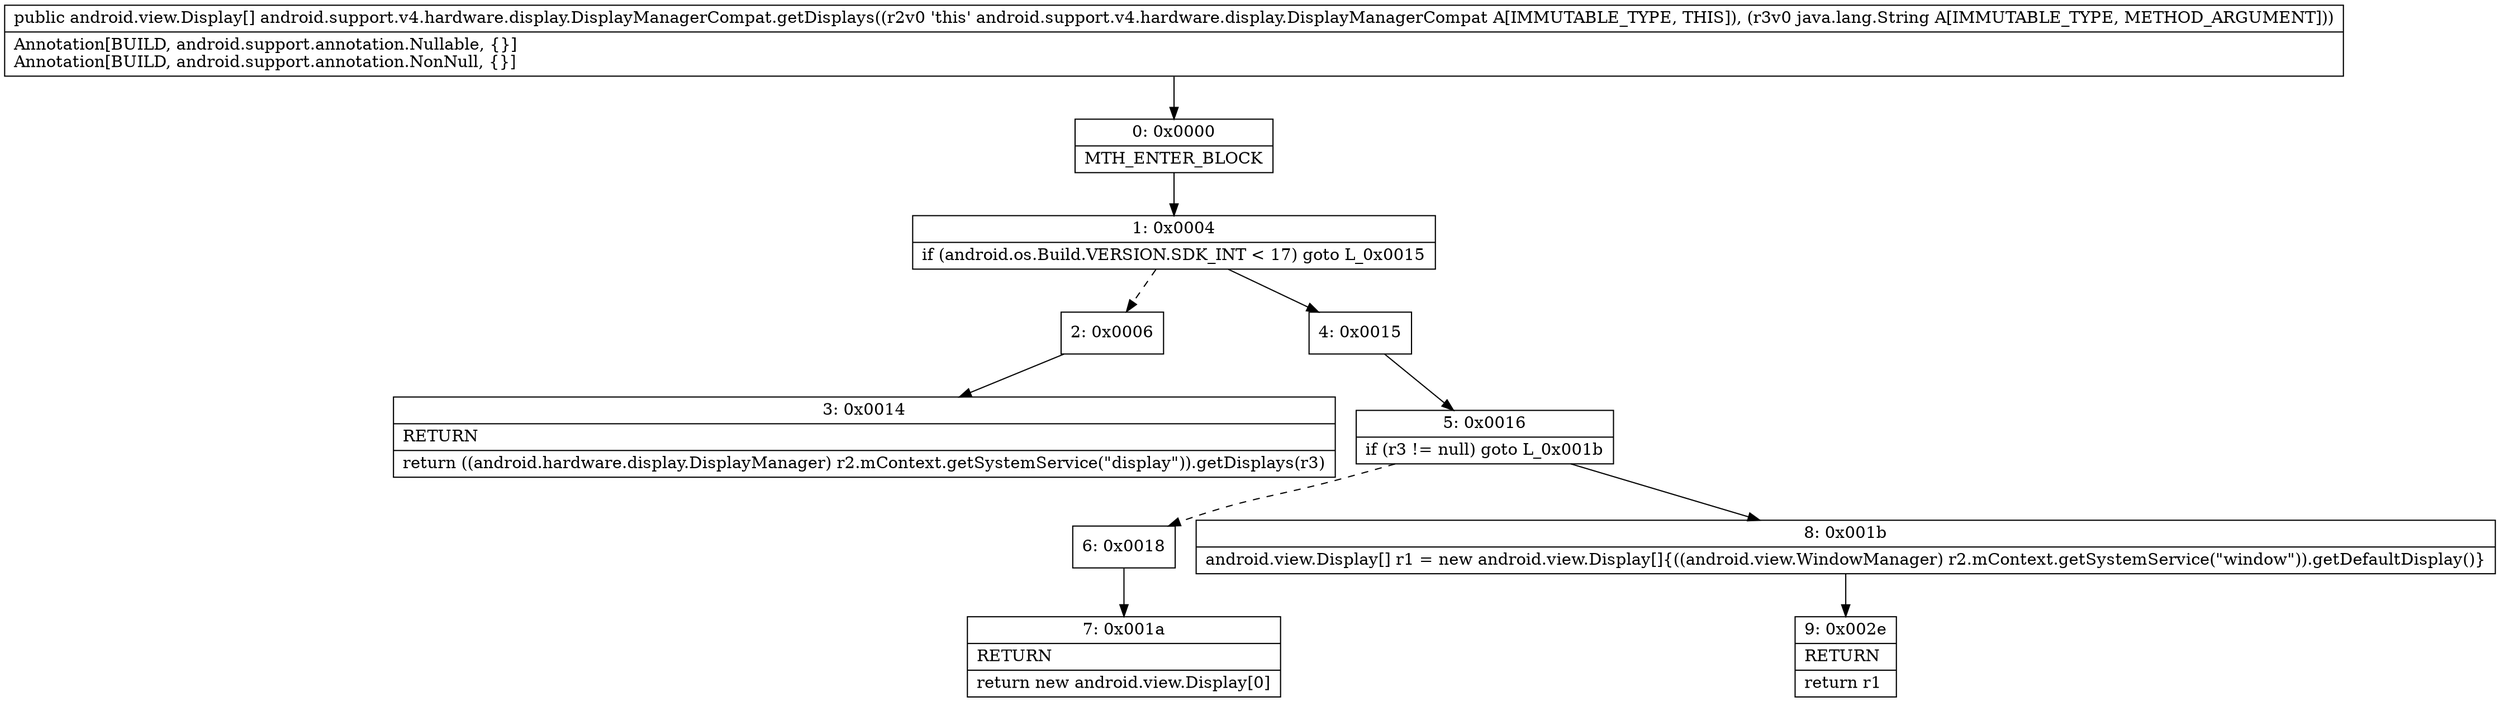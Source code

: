 digraph "CFG forandroid.support.v4.hardware.display.DisplayManagerCompat.getDisplays(Ljava\/lang\/String;)[Landroid\/view\/Display;" {
Node_0 [shape=record,label="{0\:\ 0x0000|MTH_ENTER_BLOCK\l}"];
Node_1 [shape=record,label="{1\:\ 0x0004|if (android.os.Build.VERSION.SDK_INT \< 17) goto L_0x0015\l}"];
Node_2 [shape=record,label="{2\:\ 0x0006}"];
Node_3 [shape=record,label="{3\:\ 0x0014|RETURN\l|return ((android.hardware.display.DisplayManager) r2.mContext.getSystemService(\"display\")).getDisplays(r3)\l}"];
Node_4 [shape=record,label="{4\:\ 0x0015}"];
Node_5 [shape=record,label="{5\:\ 0x0016|if (r3 != null) goto L_0x001b\l}"];
Node_6 [shape=record,label="{6\:\ 0x0018}"];
Node_7 [shape=record,label="{7\:\ 0x001a|RETURN\l|return new android.view.Display[0]\l}"];
Node_8 [shape=record,label="{8\:\ 0x001b|android.view.Display[] r1 = new android.view.Display[]\{((android.view.WindowManager) r2.mContext.getSystemService(\"window\")).getDefaultDisplay()\}\l}"];
Node_9 [shape=record,label="{9\:\ 0x002e|RETURN\l|return r1\l}"];
MethodNode[shape=record,label="{public android.view.Display[] android.support.v4.hardware.display.DisplayManagerCompat.getDisplays((r2v0 'this' android.support.v4.hardware.display.DisplayManagerCompat A[IMMUTABLE_TYPE, THIS]), (r3v0 java.lang.String A[IMMUTABLE_TYPE, METHOD_ARGUMENT]))  | Annotation[BUILD, android.support.annotation.Nullable, \{\}]\lAnnotation[BUILD, android.support.annotation.NonNull, \{\}]\l}"];
MethodNode -> Node_0;
Node_0 -> Node_1;
Node_1 -> Node_2[style=dashed];
Node_1 -> Node_4;
Node_2 -> Node_3;
Node_4 -> Node_5;
Node_5 -> Node_6[style=dashed];
Node_5 -> Node_8;
Node_6 -> Node_7;
Node_8 -> Node_9;
}

